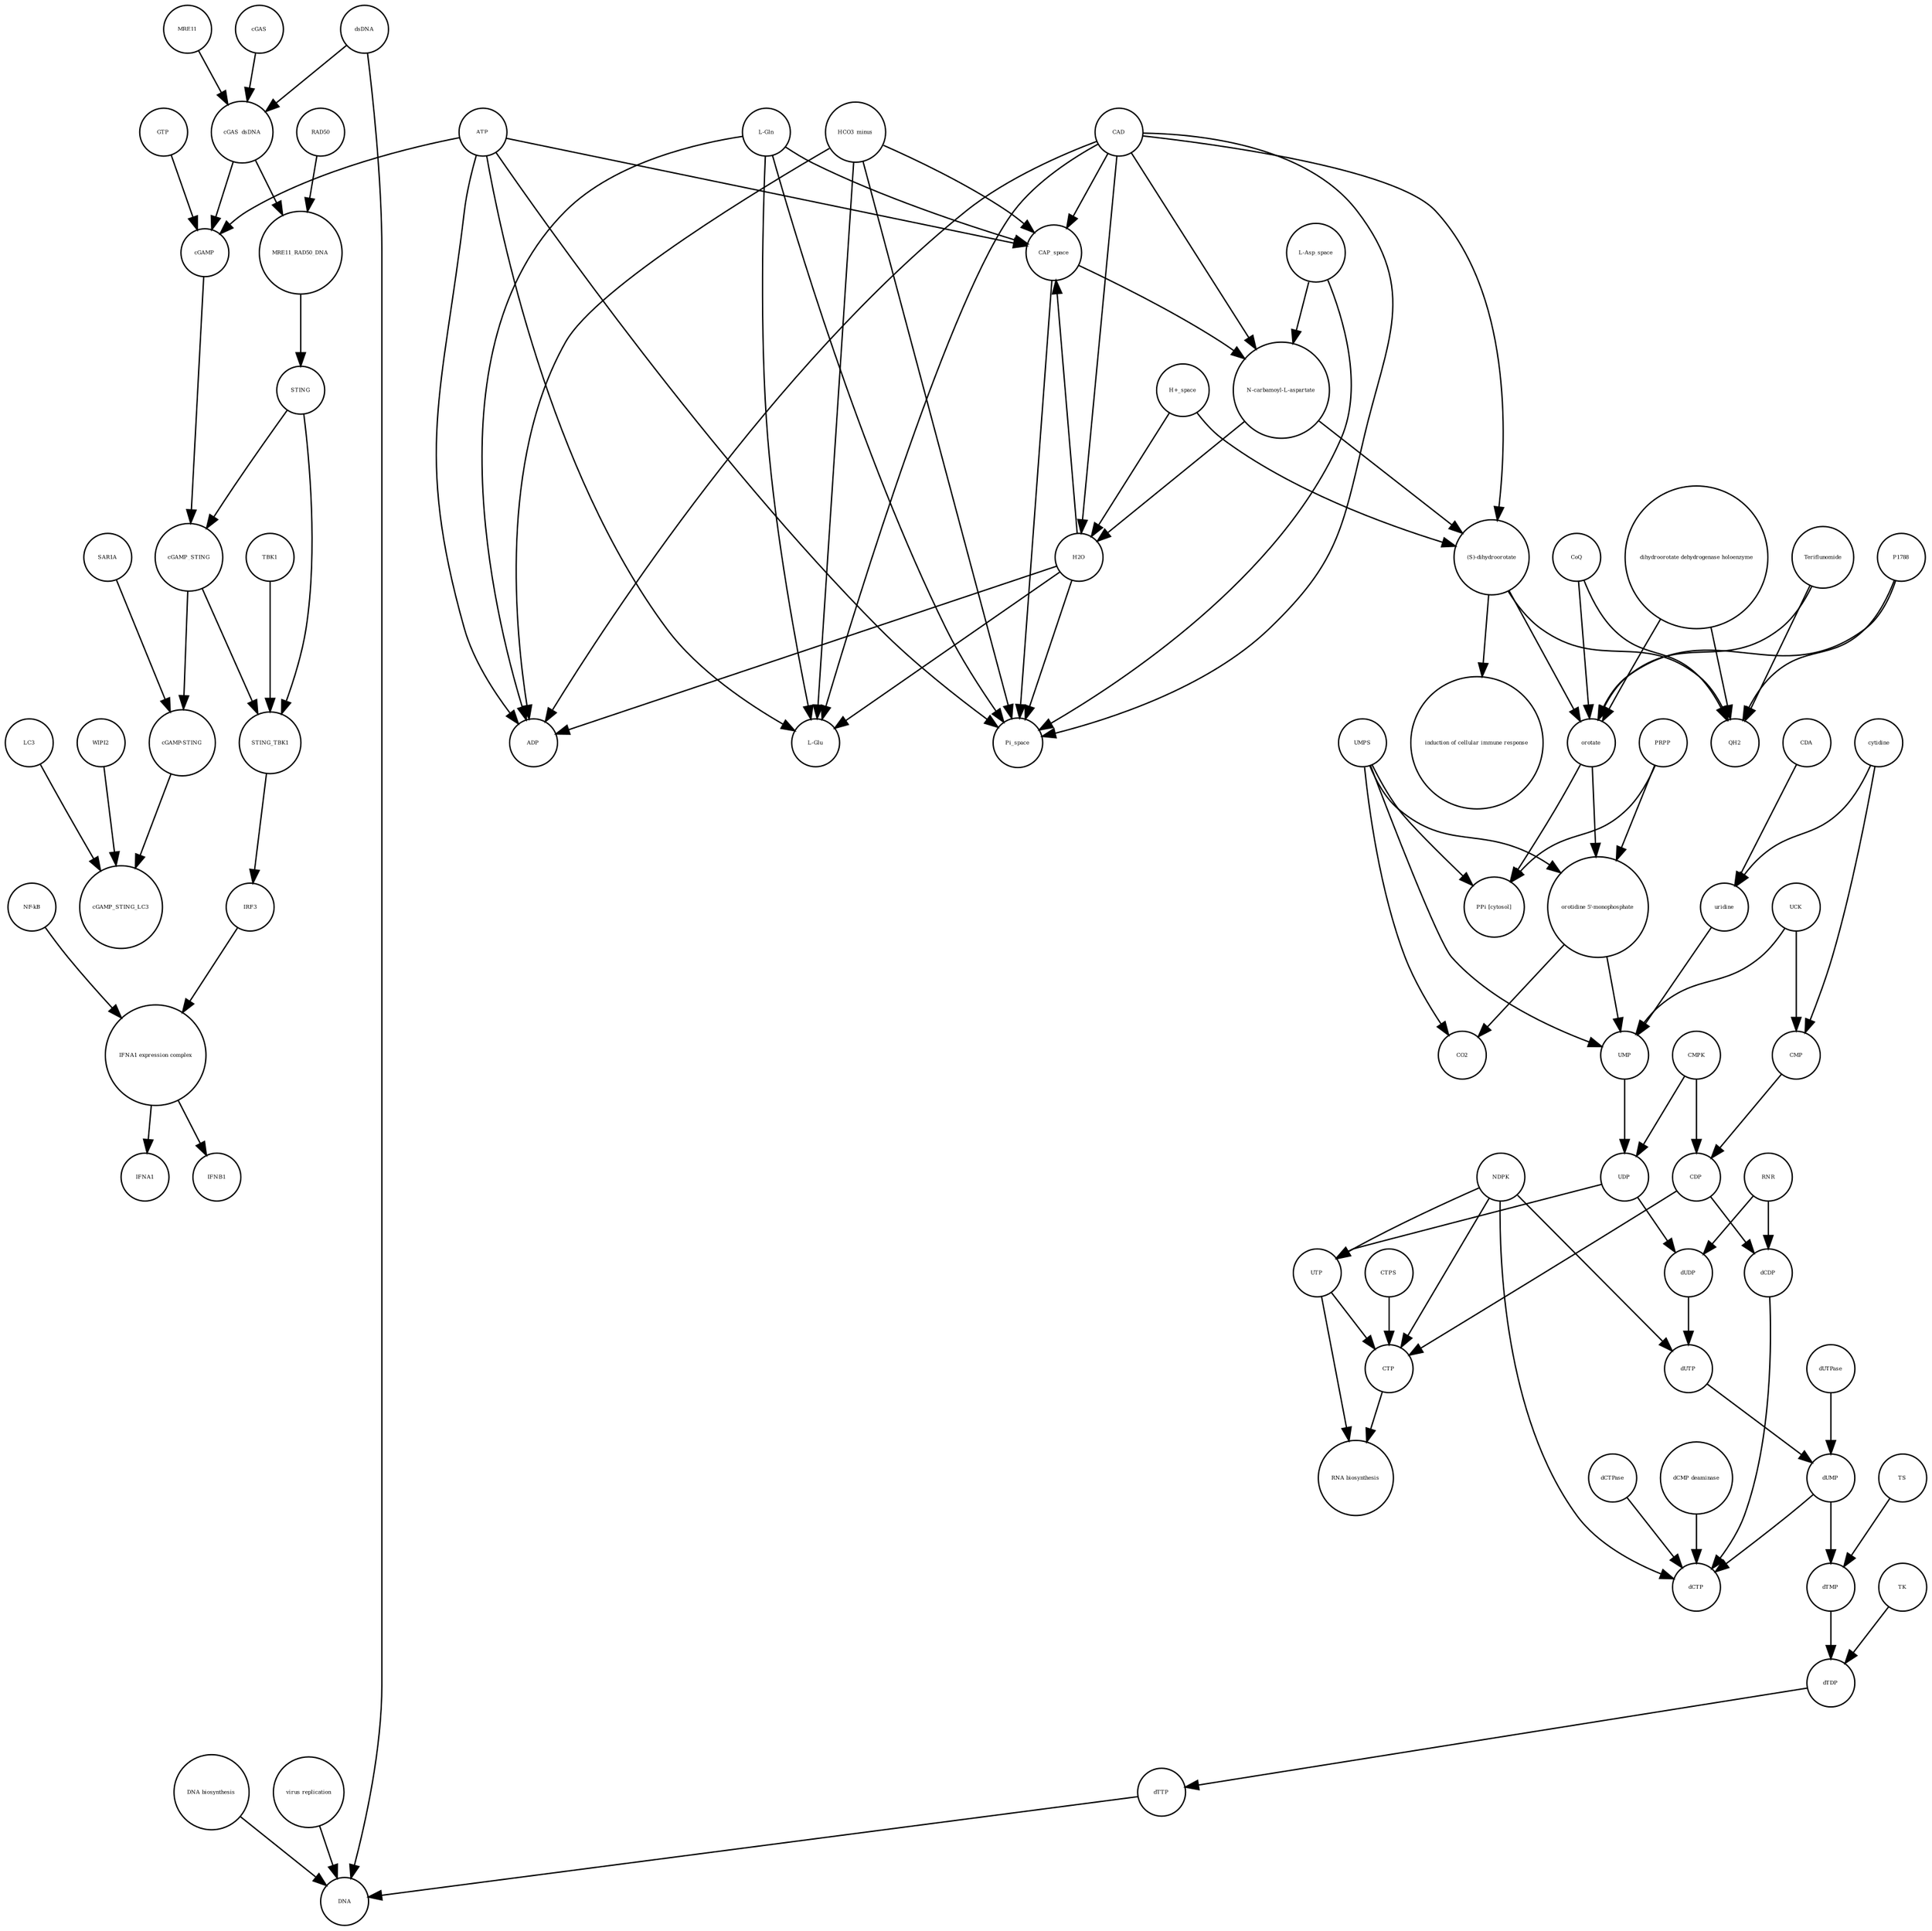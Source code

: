 strict digraph  {
UTP [annotation="", bipartite=0, cls="simple chemical", fontsize=4, label=UTP, shape=circle];
"RNA biosynthesis" [annotation="urn_miriam_obo.go_GO%3A0032774", bipartite=0, cls=phenotype, fontsize=4, label="RNA biosynthesis", shape=circle];
CTP [annotation="", bipartite=0, cls="simple chemical", fontsize=4, label=CTP, shape=circle];
"(S)-dihydroorotate" [annotation="", bipartite=0, cls="simple chemical", fontsize=4, label="(S)-dihydroorotate", shape=circle];
"induction of cellular immune response" [annotation="", bipartite=0, cls=phenotype, fontsize=4, label="induction of cellular immune response", shape=circle];
QH2 [annotation="", bipartite=0, cls="simple chemical", fontsize=4, label=QH2, shape=circle];
PRPP [annotation="", bipartite=0, cls="simple chemical", fontsize=4, label=PRPP, shape=circle];
RNR [annotation="", bipartite=0, cls=macromolecule, fontsize=4, label=RNR, shape=circle];
GTP [annotation="", bipartite=0, cls="simple chemical", fontsize=4, label=GTP, shape=circle];
dUTPase [annotation="", bipartite=0, cls=macromolecule, fontsize=4, label=dUTPase, shape=circle];
"DNA biosynthesis" [annotation="urn_miriam_obo.go_GO%3A0071897", bipartite=0, cls=phenotype, fontsize=4, label="DNA biosynthesis", shape=circle];
CDP [annotation="", bipartite=0, cls="simple chemical", fontsize=4, label=CDP, shape=circle];
"virus replication" [annotation="", bipartite=0, cls=phenotype, fontsize=4, label="virus replication", shape=circle];
CAD [annotation="", bipartite=0, cls=macromolecule, fontsize=4, label=CAD, shape=circle];
UMPS [annotation="", bipartite=0, cls="macromolecule multimer", fontsize=4, label=UMPS, shape=circle];
dUTP [annotation="", bipartite=0, cls="simple chemical", fontsize=4, label=dUTP, shape=circle];
cGAS_dsDNA [annotation="", bipartite=0, cls=complex, fontsize=4, label=cGAS_dsDNA, shape=circle];
IFNB1 [annotation="", bipartite=0, cls="nucleic acid feature", fontsize=4, label=IFNB1, shape=circle];
orotate [annotation="", bipartite=0, cls="simple chemical", fontsize=4, label=orotate, shape=circle];
LC3 [annotation="", bipartite=0, cls=macromolecule, fontsize=4, label=LC3, shape=circle];
dCTP [annotation="", bipartite=0, cls="simple chemical", fontsize=4, label=dCTP, shape=circle];
CO2 [annotation="", bipartite=0, cls="simple chemical", fontsize=4, label=CO2, shape=circle];
"L-Asp_space" [annotation="", bipartite=0, cls="simple chemical", fontsize=4, label="L-Asp_space", shape=circle];
STING_TBK1 [annotation="", bipartite=0, cls=complex, fontsize=4, label=STING_TBK1, shape=circle];
cGAS [annotation="", bipartite=0, cls=macromolecule, fontsize=4, label=cGAS, shape=circle];
ADP [annotation="", bipartite=0, cls="simple chemical", fontsize=4, label=ADP, shape=circle];
UDP [annotation="", bipartite=0, cls="simple chemical", fontsize=4, label=UDP, shape=circle];
cGAMP_STING_LC3 [annotation="", bipartite=0, cls=complex, fontsize=4, label=cGAMP_STING_LC3, shape=circle];
"IFNA1 expression complex" [annotation="", bipartite=0, cls=complex, fontsize=4, label="IFNA1 expression complex", shape=circle];
CAP_space [annotation="", bipartite=0, cls="simple chemical", fontsize=4, label=CAP_space, shape=circle];
"H+_space" [annotation="", bipartite=0, cls="simple chemical", fontsize=4, label="H+_space", shape=circle];
UCK [annotation="", bipartite=0, cls=macromolecule, fontsize=4, label=UCK, shape=circle];
uridine [annotation="", bipartite=0, cls="simple chemical", fontsize=4, label=uridine, shape=circle];
dUMP [annotation="", bipartite=0, cls="simple chemical", fontsize=4, label=dUMP, shape=circle];
dsDNA [annotation="", bipartite=0, cls="simple chemical", fontsize=4, label=dsDNA, shape=circle];
STING [annotation="", bipartite=0, cls="macromolecule multimer", fontsize=4, label=STING, shape=circle];
TK [annotation="", bipartite=0, cls=macromolecule, fontsize=4, label=TK, shape=circle];
MRE11 [annotation="", bipartite=0, cls="macromolecule multimer", fontsize=4, label=MRE11, shape=circle];
TS [annotation="", bipartite=0, cls=macromolecule, fontsize=4, label=TS, shape=circle];
dTTP [annotation="", bipartite=0, cls="simple chemical", fontsize=4, label=dTTP, shape=circle];
SAR1A [annotation="", bipartite=0, cls=macromolecule, fontsize=4, label=SAR1A, shape=circle];
"PPi [cytosol]" [annotation="", bipartite=0, cls="simple chemical", fontsize=4, label="PPi [cytosol]", shape=circle];
dUDP [annotation="", bipartite=0, cls="simple chemical", fontsize=4, label=dUDP, shape=circle];
NDPK [annotation="", bipartite=0, cls=macromolecule, fontsize=4, label=NDPK, shape=circle];
Teriflunomide [annotation="", bipartite=0, cls="simple chemical", fontsize=4, label=Teriflunomide, shape=circle];
CDA [annotation="", bipartite=0, cls=macromolecule, fontsize=4, label=CDA, shape=circle];
dTDP [annotation="", bipartite=0, cls="simple chemical", fontsize=4, label=dTDP, shape=circle];
WIPI2 [annotation="", bipartite=0, cls=macromolecule, fontsize=4, label=WIPI2, shape=circle];
dTMP [annotation="", bipartite=0, cls="simple chemical", fontsize=4, label=dTMP, shape=circle];
"cGAMP-STING" [annotation="", bipartite=0, cls=complex, fontsize=4, label="cGAMP-STING", shape=circle];
MRE11_RAD50_DNA [annotation="", bipartite=0, cls=complex, fontsize=4, label=MRE11_RAD50_DNA, shape=circle];
cGAMP_STING [annotation="", bipartite=0, cls=complex, fontsize=4, label=cGAMP_STING, shape=circle];
P1788 [annotation="", bipartite=0, cls="simple chemical", fontsize=4, label=P1788, shape=circle];
DNA [annotation="", bipartite=0, cls="nucleic acid feature", fontsize=4, label=DNA, shape=circle];
dCTPase [annotation="", bipartite=0, cls=macromolecule, fontsize=4, label=dCTPase, shape=circle];
"L-Gln" [annotation="", bipartite=0, cls="simple chemical", fontsize=4, label="L-Gln", shape=circle];
"NF-kB" [annotation="", bipartite=0, cls=complex, fontsize=4, label="NF-kB", shape=circle];
IRF3 [annotation="", bipartite=0, cls="macromolecule multimer", fontsize=4, label=IRF3, shape=circle];
dCDP [annotation="", bipartite=0, cls="simple chemical", fontsize=4, label=dCDP, shape=circle];
UMP [annotation="", bipartite=0, cls="simple chemical", fontsize=4, label=UMP, shape=circle];
TBK1 [annotation="", bipartite=0, cls=macromolecule, fontsize=4, label=TBK1, shape=circle];
"dCMP deaminase" [annotation="", bipartite=0, cls=macromolecule, fontsize=4, label="dCMP deaminase", shape=circle];
RAD50 [annotation="", bipartite=0, cls="macromolecule multimer", fontsize=4, label=RAD50, shape=circle];
CoQ [annotation="", bipartite=0, cls="simple chemical", fontsize=4, label=CoQ, shape=circle];
ATP [annotation="", bipartite=0, cls="simple chemical", fontsize=4, label=ATP, shape=circle];
cGAMP [annotation="", bipartite=0, cls="simple chemical", fontsize=4, label=cGAMP, shape=circle];
"orotidine 5'-monophosphate" [annotation="", bipartite=0, cls="simple chemical", fontsize=4, label="orotidine 5'-monophosphate", shape=circle];
CMPK [annotation="", bipartite=0, cls=macromolecule, fontsize=4, label=CMPK, shape=circle];
HCO3_minus [annotation="", bipartite=0, cls="simple chemical", fontsize=4, label=HCO3_minus, shape=circle];
CMP [annotation="", bipartite=0, cls="simple chemical", fontsize=4, label=CMP, shape=circle];
CTPS [annotation="", bipartite=0, cls=macromolecule, fontsize=4, label=CTPS, shape=circle];
"dihydroorotate dehydrogenase holoenzyme" [annotation="", bipartite=0, cls="simple chemical", fontsize=4, label="dihydroorotate dehydrogenase holoenzyme", shape=circle];
IFNA1 [annotation="", bipartite=0, cls="nucleic acid feature", fontsize=4, label=IFNA1, shape=circle];
H2O [annotation="", bipartite=0, cls="simple chemical", fontsize=4, label=H2O, shape=circle];
cytidine [annotation="", bipartite=0, cls="simple chemical", fontsize=4, label=cytidine, shape=circle];
"L-Glu" [annotation="", bipartite=0, cls="simple chemical", fontsize=4, label="L-Glu", shape=circle];
"N-carbamoyl-L-aspartate" [annotation="", bipartite=0, cls="simple chemical", fontsize=4, label="N-carbamoyl-L-aspartate", shape=circle];
Pi_space [annotation="", bipartite=0, cls="simple chemical", fontsize=4, label=Pi_space, shape=circle];
UTP -> "RNA biosynthesis"  [annotation="", interaction_type="necessary stimulation"];
UTP -> CTP  [annotation="", interaction_type=production];
CTP -> "RNA biosynthesis"  [annotation="", interaction_type="necessary stimulation"];
"(S)-dihydroorotate" -> "induction of cellular immune response"  [annotation="", interaction_type="necessary stimulation"];
"(S)-dihydroorotate" -> QH2  [annotation="", interaction_type=production];
"(S)-dihydroorotate" -> orotate  [annotation="", interaction_type=production];
PRPP -> "orotidine 5'-monophosphate"  [annotation="", interaction_type=production];
PRPP -> "PPi [cytosol]"  [annotation="", interaction_type=production];
RNR -> dCDP  [annotation="", interaction_type=catalysis];
RNR -> dUDP  [annotation="", interaction_type=catalysis];
GTP -> cGAMP  [annotation="", interaction_type=production];
dUTPase -> dUMP  [annotation="", interaction_type=catalysis];
"DNA biosynthesis" -> DNA  [annotation="", interaction_type=catalysis];
CDP -> CTP  [annotation="", interaction_type=production];
CDP -> dCDP  [annotation="", interaction_type=production];
"virus replication" -> DNA  [annotation="", interaction_type=inhibition];
CAD -> ADP  [annotation=urn_miriam_reactome_REACT_1698, interaction_type=catalysis];
CAD -> CAP_space  [annotation=urn_miriam_reactome_REACT_1698, interaction_type=catalysis];
CAD -> "L-Glu"  [annotation=urn_miriam_reactome_REACT_1698, interaction_type=catalysis];
CAD -> Pi_space  [annotation=urn_miriam_reactome_REACT_1698, interaction_type=catalysis];
CAD -> "(S)-dihydroorotate"  [annotation=urn_miriam_reactome_REACT_1698, interaction_type=catalysis];
CAD -> H2O  [annotation=urn_miriam_reactome_REACT_1698, interaction_type=catalysis];
CAD -> "N-carbamoyl-L-aspartate"  [annotation=urn_miriam_reactome_REACT_1698, interaction_type=catalysis];
UMPS -> UMP  [annotation=urn_miriam_reactome_REACT_1698, interaction_type=catalysis];
UMPS -> CO2  [annotation=urn_miriam_reactome_REACT_1698, interaction_type=catalysis];
UMPS -> "orotidine 5'-monophosphate"  [annotation=urn_miriam_reactome_REACT_1698, interaction_type=catalysis];
UMPS -> "PPi [cytosol]"  [annotation=urn_miriam_reactome_REACT_1698, interaction_type=catalysis];
dUTP -> dUMP  [annotation="", interaction_type=production];
cGAS_dsDNA -> cGAMP  [annotation="", interaction_type=catalysis];
cGAS_dsDNA -> MRE11_RAD50_DNA  [annotation="", interaction_type=production];
orotate -> "orotidine 5'-monophosphate"  [annotation="", interaction_type=production];
orotate -> "PPi [cytosol]"  [annotation="", interaction_type=production];
LC3 -> cGAMP_STING_LC3  [annotation="", interaction_type=production];
"L-Asp_space" -> "N-carbamoyl-L-aspartate"  [annotation="", interaction_type=production];
"L-Asp_space" -> Pi_space  [annotation="", interaction_type=production];
STING_TBK1 -> IRF3  [annotation="", interaction_type=catalysis];
cGAS -> cGAS_dsDNA  [annotation="", interaction_type=production];
UDP -> UTP  [annotation="", interaction_type=production];
UDP -> dUDP  [annotation="", interaction_type=production];
"IFNA1 expression complex" -> IFNB1  [annotation="", interaction_type=stimulation];
"IFNA1 expression complex" -> IFNA1  [annotation="", interaction_type=stimulation];
CAP_space -> "N-carbamoyl-L-aspartate"  [annotation="", interaction_type=production];
CAP_space -> Pi_space  [annotation="", interaction_type=production];
"H+_space" -> H2O  [annotation="", interaction_type=production];
"H+_space" -> "(S)-dihydroorotate"  [annotation="", interaction_type=production];
UCK -> UMP  [annotation="", interaction_type=catalysis];
UCK -> CMP  [annotation="", interaction_type=catalysis];
uridine -> UMP  [annotation="", interaction_type=production];
dUMP -> dTMP  [annotation="", interaction_type=production];
dUMP -> dCTP  [annotation="", interaction_type=production];
dsDNA -> DNA  [annotation="", interaction_type=production];
dsDNA -> cGAS_dsDNA  [annotation="", interaction_type=production];
STING -> STING_TBK1  [annotation="", interaction_type=production];
STING -> cGAMP_STING  [annotation="", interaction_type=production];
TK -> dTDP  [annotation="", interaction_type=catalysis];
MRE11 -> cGAS_dsDNA  [annotation="", interaction_type=production];
TS -> dTMP  [annotation="", interaction_type=catalysis];
dTTP -> DNA  [annotation="", interaction_type=production];
SAR1A -> "cGAMP-STING"  [annotation="", interaction_type=catalysis];
dUDP -> dUTP  [annotation="", interaction_type=production];
NDPK -> CTP  [annotation="", interaction_type=catalysis];
NDPK -> UTP  [annotation="", interaction_type=catalysis];
NDPK -> dUTP  [annotation="", interaction_type=catalysis];
NDPK -> dCTP  [annotation="", interaction_type=catalysis];
Teriflunomide -> QH2  [annotation=urn_miriam_reactome_REACT_1698, interaction_type=inhibition];
Teriflunomide -> orotate  [annotation=urn_miriam_reactome_REACT_1698, interaction_type=inhibition];
CDA -> uridine  [annotation="", interaction_type=catalysis];
dTDP -> dTTP  [annotation="", interaction_type=production];
WIPI2 -> cGAMP_STING_LC3  [annotation="", interaction_type=catalysis];
dTMP -> dTDP  [annotation="", interaction_type=production];
"cGAMP-STING" -> cGAMP_STING_LC3  [annotation="", interaction_type=production];
MRE11_RAD50_DNA -> STING  [annotation="", interaction_type=catalysis];
cGAMP_STING -> "cGAMP-STING"  [annotation="", interaction_type=production];
cGAMP_STING -> STING_TBK1  [annotation="", interaction_type=production];
P1788 -> QH2  [annotation=urn_miriam_reactome_REACT_1698, interaction_type=inhibition];
P1788 -> orotate  [annotation=urn_miriam_reactome_REACT_1698, interaction_type=inhibition];
dCTPase -> dCTP  [annotation="", interaction_type=catalysis];
"L-Gln" -> "L-Glu"  [annotation="", interaction_type=production];
"L-Gln" -> ADP  [annotation="", interaction_type=production];
"L-Gln" -> CAP_space  [annotation="", interaction_type=production];
"L-Gln" -> Pi_space  [annotation="", interaction_type=production];
"NF-kB" -> "IFNA1 expression complex"  [annotation="", interaction_type=production];
IRF3 -> "IFNA1 expression complex"  [annotation="", interaction_type=production];
dCDP -> dCTP  [annotation="", interaction_type=production];
UMP -> UDP  [annotation="", interaction_type=production];
TBK1 -> STING_TBK1  [annotation="", interaction_type=production];
"dCMP deaminase" -> dCTP  [annotation="", interaction_type=catalysis];
RAD50 -> MRE11_RAD50_DNA  [annotation="", interaction_type=production];
CoQ -> QH2  [annotation="", interaction_type=production];
CoQ -> orotate  [annotation="", interaction_type=production];
ATP -> ADP  [annotation="", interaction_type=production];
ATP -> CAP_space  [annotation="", interaction_type=production];
ATP -> "L-Glu"  [annotation="", interaction_type=production];
ATP -> Pi_space  [annotation="", interaction_type=production];
ATP -> cGAMP  [annotation="", interaction_type=production];
cGAMP -> cGAMP_STING  [annotation="", interaction_type=production];
"orotidine 5'-monophosphate" -> UMP  [annotation="", interaction_type=production];
"orotidine 5'-monophosphate" -> CO2  [annotation="", interaction_type=production];
CMPK -> UDP  [annotation="", interaction_type=catalysis];
CMPK -> CDP  [annotation="", interaction_type=catalysis];
HCO3_minus -> "L-Glu"  [annotation="", interaction_type=production];
HCO3_minus -> ADP  [annotation="", interaction_type=production];
HCO3_minus -> CAP_space  [annotation="", interaction_type=production];
HCO3_minus -> Pi_space  [annotation="", interaction_type=production];
CMP -> CDP  [annotation="", interaction_type=production];
CTPS -> CTP  [annotation="", interaction_type=catalysis];
"dihydroorotate dehydrogenase holoenzyme" -> QH2  [annotation=urn_miriam_reactome_REACT_1698, interaction_type=catalysis];
"dihydroorotate dehydrogenase holoenzyme" -> orotate  [annotation=urn_miriam_reactome_REACT_1698, interaction_type=catalysis];
H2O -> "L-Glu"  [annotation="", interaction_type=production];
H2O -> ADP  [annotation="", interaction_type=production];
H2O -> CAP_space  [annotation="", interaction_type=production];
H2O -> Pi_space  [annotation="", interaction_type=production];
cytidine -> CMP  [annotation="", interaction_type=production];
cytidine -> uridine  [annotation="", interaction_type=production];
"N-carbamoyl-L-aspartate" -> H2O  [annotation="", interaction_type=production];
"N-carbamoyl-L-aspartate" -> "(S)-dihydroorotate"  [annotation="", interaction_type=production];
}
